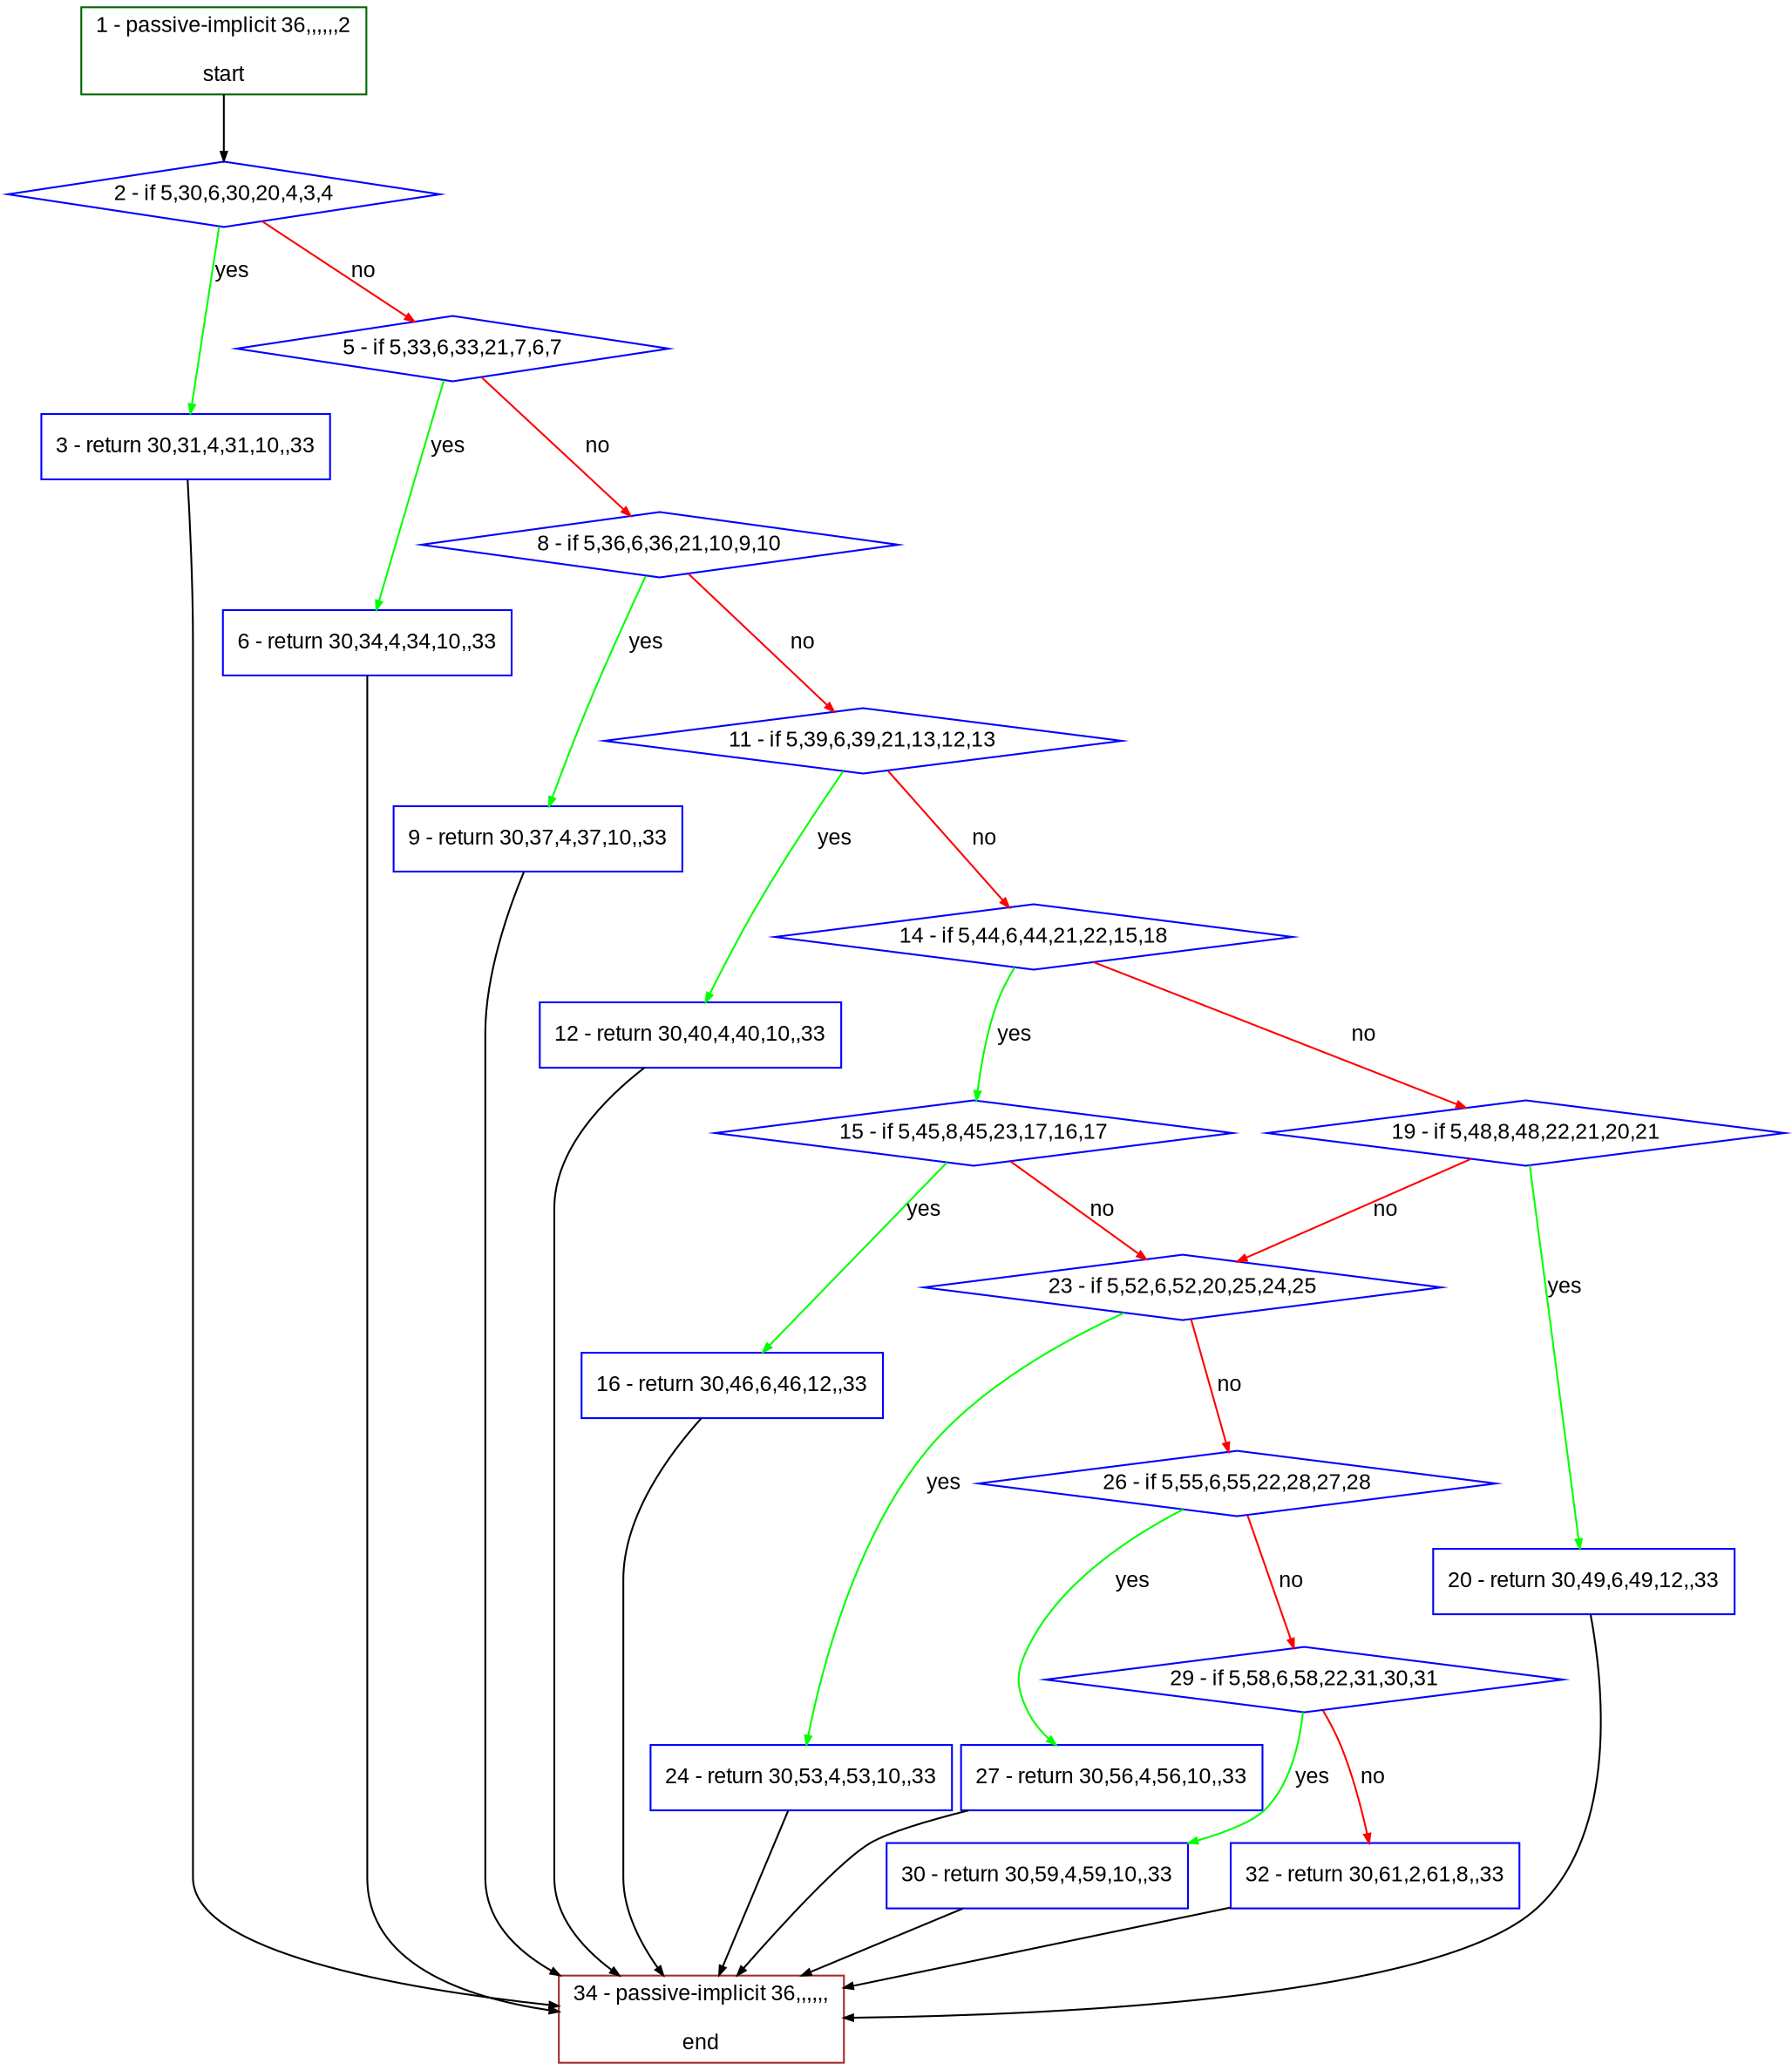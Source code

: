 digraph "" {
  graph [bgcolor="white", fillcolor="#FFFFCC", pack="true", packmode="clust", fontname="Arial", label="", fontsize="12", compound="true", style="rounded,filled"];
  node [node_initialized="no", fillcolor="white", fontname="Arial", label="", color="grey", fontsize="12", fixedsize="false", compound="true", shape="rectangle", style="filled"];
  edge [arrowtail="none", lhead="", fontcolor="black", fontname="Arial", label="", color="black", fontsize="12", arrowhead="normal", arrowsize="0.5", compound="true", ltail="", dir="forward"];
  __N1 [fillcolor="#ffffff", label="2 - if 5,30,6,30,20,4,3,4", color="#0000ff", shape="diamond", style="filled"];
  __N2 [fillcolor="#ffffff", label="1 - passive-implicit 36,,,,,,2\n\nstart", color="#006400", shape="box", style="filled"];
  __N3 [fillcolor="#ffffff", label="3 - return 30,31,4,31,10,,33", color="#0000ff", shape="box", style="filled"];
  __N4 [fillcolor="#ffffff", label="5 - if 5,33,6,33,21,7,6,7", color="#0000ff", shape="diamond", style="filled"];
  __N5 [fillcolor="#ffffff", label="34 - passive-implicit 36,,,,,,\n\nend", color="#a52a2a", shape="box", style="filled"];
  __N6 [fillcolor="#ffffff", label="6 - return 30,34,4,34,10,,33", color="#0000ff", shape="box", style="filled"];
  __N7 [fillcolor="#ffffff", label="8 - if 5,36,6,36,21,10,9,10", color="#0000ff", shape="diamond", style="filled"];
  __N8 [fillcolor="#ffffff", label="9 - return 30,37,4,37,10,,33", color="#0000ff", shape="box", style="filled"];
  __N9 [fillcolor="#ffffff", label="11 - if 5,39,6,39,21,13,12,13", color="#0000ff", shape="diamond", style="filled"];
  __N10 [fillcolor="#ffffff", label="12 - return 30,40,4,40,10,,33", color="#0000ff", shape="box", style="filled"];
  __N11 [fillcolor="#ffffff", label="14 - if 5,44,6,44,21,22,15,18", color="#0000ff", shape="diamond", style="filled"];
  __N12 [fillcolor="#ffffff", label="15 - if 5,45,8,45,23,17,16,17", color="#0000ff", shape="diamond", style="filled"];
  __N13 [fillcolor="#ffffff", label="19 - if 5,48,8,48,22,21,20,21", color="#0000ff", shape="diamond", style="filled"];
  __N14 [fillcolor="#ffffff", label="16 - return 30,46,6,46,12,,33", color="#0000ff", shape="box", style="filled"];
  __N15 [fillcolor="#ffffff", label="23 - if 5,52,6,52,20,25,24,25", color="#0000ff", shape="diamond", style="filled"];
  __N16 [fillcolor="#ffffff", label="20 - return 30,49,6,49,12,,33", color="#0000ff", shape="box", style="filled"];
  __N17 [fillcolor="#ffffff", label="24 - return 30,53,4,53,10,,33", color="#0000ff", shape="box", style="filled"];
  __N18 [fillcolor="#ffffff", label="26 - if 5,55,6,55,22,28,27,28", color="#0000ff", shape="diamond", style="filled"];
  __N19 [fillcolor="#ffffff", label="27 - return 30,56,4,56,10,,33", color="#0000ff", shape="box", style="filled"];
  __N20 [fillcolor="#ffffff", label="29 - if 5,58,6,58,22,31,30,31", color="#0000ff", shape="diamond", style="filled"];
  __N21 [fillcolor="#ffffff", label="30 - return 30,59,4,59,10,,33", color="#0000ff", shape="box", style="filled"];
  __N22 [fillcolor="#ffffff", label="32 - return 30,61,2,61,8,,33", color="#0000ff", shape="box", style="filled"];
  __N2 -> __N1 [arrowtail="none", color="#000000", label="", arrowhead="normal", dir="forward"];
  __N1 -> __N3 [arrowtail="none", color="#00ff00", label="yes", arrowhead="normal", dir="forward"];
  __N1 -> __N4 [arrowtail="none", color="#ff0000", label="no", arrowhead="normal", dir="forward"];
  __N3 -> __N5 [arrowtail="none", color="#000000", label="", arrowhead="normal", dir="forward"];
  __N4 -> __N6 [arrowtail="none", color="#00ff00", label="yes", arrowhead="normal", dir="forward"];
  __N4 -> __N7 [arrowtail="none", color="#ff0000", label="no", arrowhead="normal", dir="forward"];
  __N6 -> __N5 [arrowtail="none", color="#000000", label="", arrowhead="normal", dir="forward"];
  __N7 -> __N8 [arrowtail="none", color="#00ff00", label="yes", arrowhead="normal", dir="forward"];
  __N7 -> __N9 [arrowtail="none", color="#ff0000", label="no", arrowhead="normal", dir="forward"];
  __N8 -> __N5 [arrowtail="none", color="#000000", label="", arrowhead="normal", dir="forward"];
  __N9 -> __N10 [arrowtail="none", color="#00ff00", label="yes", arrowhead="normal", dir="forward"];
  __N9 -> __N11 [arrowtail="none", color="#ff0000", label="no", arrowhead="normal", dir="forward"];
  __N10 -> __N5 [arrowtail="none", color="#000000", label="", arrowhead="normal", dir="forward"];
  __N11 -> __N12 [arrowtail="none", color="#00ff00", label="yes", arrowhead="normal", dir="forward"];
  __N11 -> __N13 [arrowtail="none", color="#ff0000", label="no", arrowhead="normal", dir="forward"];
  __N12 -> __N14 [arrowtail="none", color="#00ff00", label="yes", arrowhead="normal", dir="forward"];
  __N12 -> __N15 [arrowtail="none", color="#ff0000", label="no", arrowhead="normal", dir="forward"];
  __N14 -> __N5 [arrowtail="none", color="#000000", label="", arrowhead="normal", dir="forward"];
  __N13 -> __N16 [arrowtail="none", color="#00ff00", label="yes", arrowhead="normal", dir="forward"];
  __N13 -> __N15 [arrowtail="none", color="#ff0000", label="no", arrowhead="normal", dir="forward"];
  __N16 -> __N5 [arrowtail="none", color="#000000", label="", arrowhead="normal", dir="forward"];
  __N15 -> __N17 [arrowtail="none", color="#00ff00", label="yes", arrowhead="normal", dir="forward"];
  __N15 -> __N18 [arrowtail="none", color="#ff0000", label="no", arrowhead="normal", dir="forward"];
  __N17 -> __N5 [arrowtail="none", color="#000000", label="", arrowhead="normal", dir="forward"];
  __N18 -> __N19 [arrowtail="none", color="#00ff00", label="yes", arrowhead="normal", dir="forward"];
  __N18 -> __N20 [arrowtail="none", color="#ff0000", label="no", arrowhead="normal", dir="forward"];
  __N19 -> __N5 [arrowtail="none", color="#000000", label="", arrowhead="normal", dir="forward"];
  __N20 -> __N21 [arrowtail="none", color="#00ff00", label="yes", arrowhead="normal", dir="forward"];
  __N20 -> __N22 [arrowtail="none", color="#ff0000", label="no", arrowhead="normal", dir="forward"];
  __N21 -> __N5 [arrowtail="none", color="#000000", label="", arrowhead="normal", dir="forward"];
  __N22 -> __N5 [arrowtail="none", color="#000000", label="", arrowhead="normal", dir="forward"];
}
